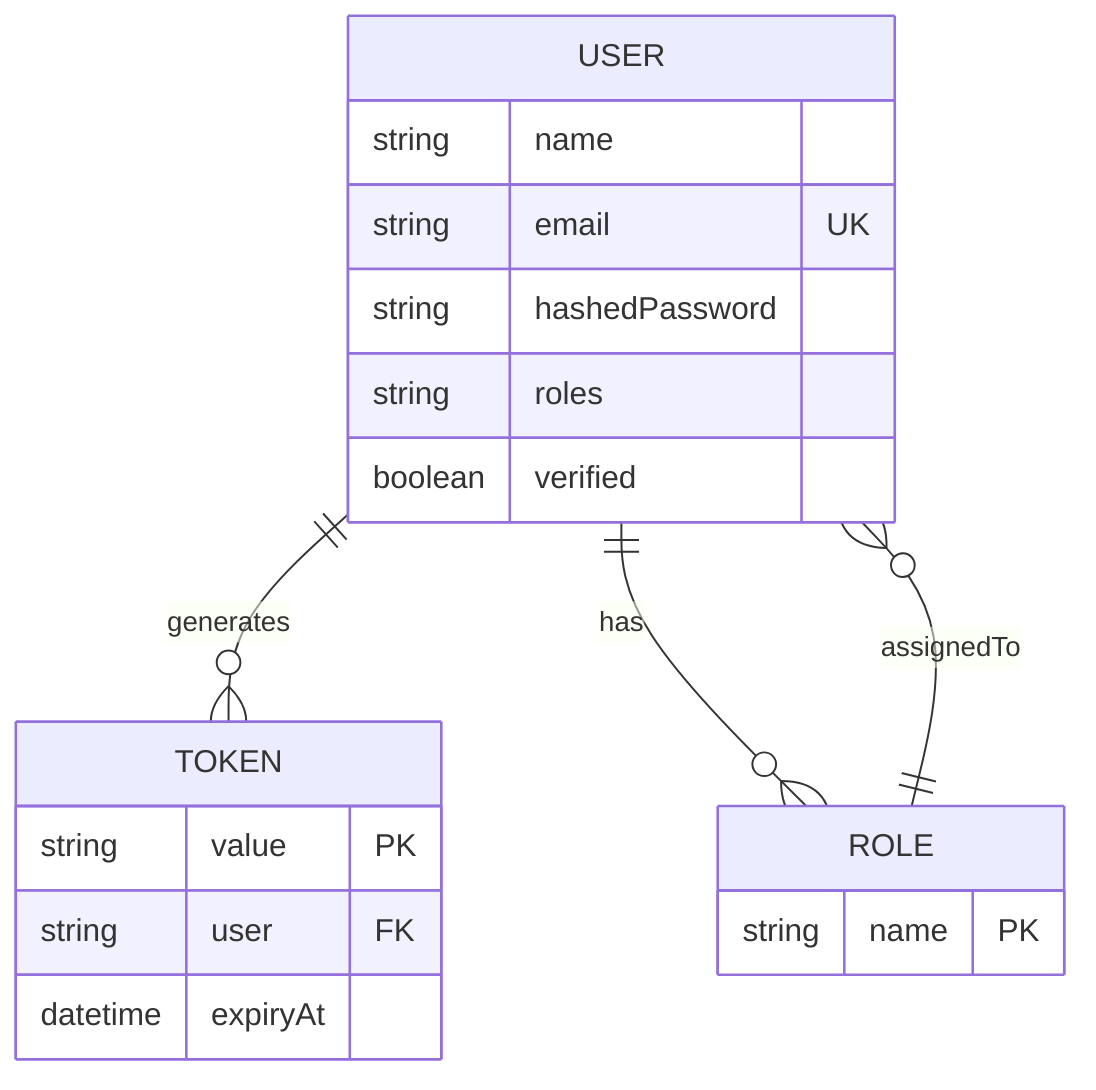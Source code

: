 erDiagram
    USER {
        string name
        string email UK
        string hashedPassword
        string roles
        boolean verified
    }
    ROLE {
        string name PK
    }
    TOKEN {
        string value PK
        string user FK
        datetime expiryAt
    }
    USER ||--o{ TOKEN : generates
    USER ||--o{ ROLE : has
    ROLE ||--o{ USER : assignedTo